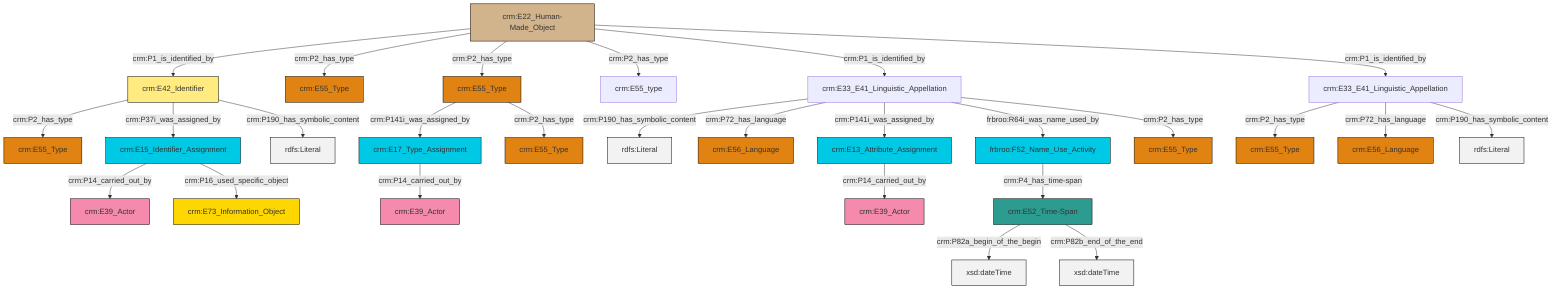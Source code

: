 graph TD
classDef Literal fill:#f2f2f2,stroke:#000000;
classDef CRM_Entity fill:#FFFFFF,stroke:#000000;
classDef Temporal_Entity fill:#00C9E6, stroke:#000000;
classDef Type fill:#E18312, stroke:#000000;
classDef Time-Span fill:#2C9C91, stroke:#000000;
classDef Appellation fill:#FFEB7F, stroke:#000000;
classDef Place fill:#008836, stroke:#000000;
classDef Persistent_Item fill:#B266B2, stroke:#000000;
classDef Conceptual_Object fill:#FFD700, stroke:#000000;
classDef Physical_Thing fill:#D2B48C, stroke:#000000;
classDef Actor fill:#f58aad, stroke:#000000;
classDef PC_Classes fill:#4ce600, stroke:#000000;
classDef Multi fill:#cccccc,stroke:#000000;

2["crm:E15_Identifier_Assignment"]:::Temporal_Entity -->|crm:P14_carried_out_by| 3["crm:E39_Actor"]:::Actor
4["crm:E33_E41_Linguistic_Appellation"]:::Default -->|crm:P190_has_symbolic_content| 5[rdfs:Literal]:::Literal
13["crm:E17_Type_Assignment"]:::Temporal_Entity -->|crm:P14_carried_out_by| 14["crm:E39_Actor"]:::Actor
17["crm:E42_Identifier"]:::Appellation -->|crm:P2_has_type| 6["crm:E55_Type"]:::Type
2["crm:E15_Identifier_Assignment"]:::Temporal_Entity -->|crm:P16_used_specific_object| 8["crm:E73_Information_Object"]:::Conceptual_Object
18["crm:E22_Human-Made_Object"]:::Physical_Thing -->|crm:P1_is_identified_by| 17["crm:E42_Identifier"]:::Appellation
4["crm:E33_E41_Linguistic_Appellation"]:::Default -->|crm:P72_has_language| 24["crm:E56_Language"]:::Type
17["crm:E42_Identifier"]:::Appellation -->|crm:P37i_was_assigned_by| 2["crm:E15_Identifier_Assignment"]:::Temporal_Entity
25["crm:E55_Type"]:::Type -->|crm:P141i_was_assigned_by| 13["crm:E17_Type_Assignment"]:::Temporal_Entity
20["crm:E33_E41_Linguistic_Appellation"]:::Default -->|crm:P2_has_type| 15["crm:E55_Type"]:::Type
25["crm:E55_Type"]:::Type -->|crm:P2_has_type| 0["crm:E55_Type"]:::Type
18["crm:E22_Human-Made_Object"]:::Physical_Thing -->|crm:P2_has_type| 28["crm:E55_Type"]:::Type
18["crm:E22_Human-Made_Object"]:::Physical_Thing -->|crm:P2_has_type| 25["crm:E55_Type"]:::Type
32["crm:E52_Time-Span"]:::Time-Span -->|crm:P82a_begin_of_the_begin| 33[xsd:dateTime]:::Literal
4["crm:E33_E41_Linguistic_Appellation"]:::Default -->|crm:P141i_was_assigned_by| 40["crm:E13_Attribute_Assignment"]:::Temporal_Entity
18["crm:E22_Human-Made_Object"]:::Physical_Thing -->|crm:P2_has_type| 26["crm:E55_type"]:::Default
20["crm:E33_E41_Linguistic_Appellation"]:::Default -->|crm:P72_has_language| 11["crm:E56_Language"]:::Type
17["crm:E42_Identifier"]:::Appellation -->|crm:P190_has_symbolic_content| 45[rdfs:Literal]:::Literal
4["crm:E33_E41_Linguistic_Appellation"]:::Default -->|frbroo:R64i_was_name_used_by| 38["frbroo:F52_Name_Use_Activity"]:::Temporal_Entity
18["crm:E22_Human-Made_Object"]:::Physical_Thing -->|crm:P1_is_identified_by| 4["crm:E33_E41_Linguistic_Appellation"]:::Default
40["crm:E13_Attribute_Assignment"]:::Temporal_Entity -->|crm:P14_carried_out_by| 22["crm:E39_Actor"]:::Actor
20["crm:E33_E41_Linguistic_Appellation"]:::Default -->|crm:P190_has_symbolic_content| 46[rdfs:Literal]:::Literal
32["crm:E52_Time-Span"]:::Time-Span -->|crm:P82b_end_of_the_end| 48[xsd:dateTime]:::Literal
4["crm:E33_E41_Linguistic_Appellation"]:::Default -->|crm:P2_has_type| 36["crm:E55_Type"]:::Type
18["crm:E22_Human-Made_Object"]:::Physical_Thing -->|crm:P1_is_identified_by| 20["crm:E33_E41_Linguistic_Appellation"]:::Default
38["frbroo:F52_Name_Use_Activity"]:::Temporal_Entity -->|crm:P4_has_time-span| 32["crm:E52_Time-Span"]:::Time-Span